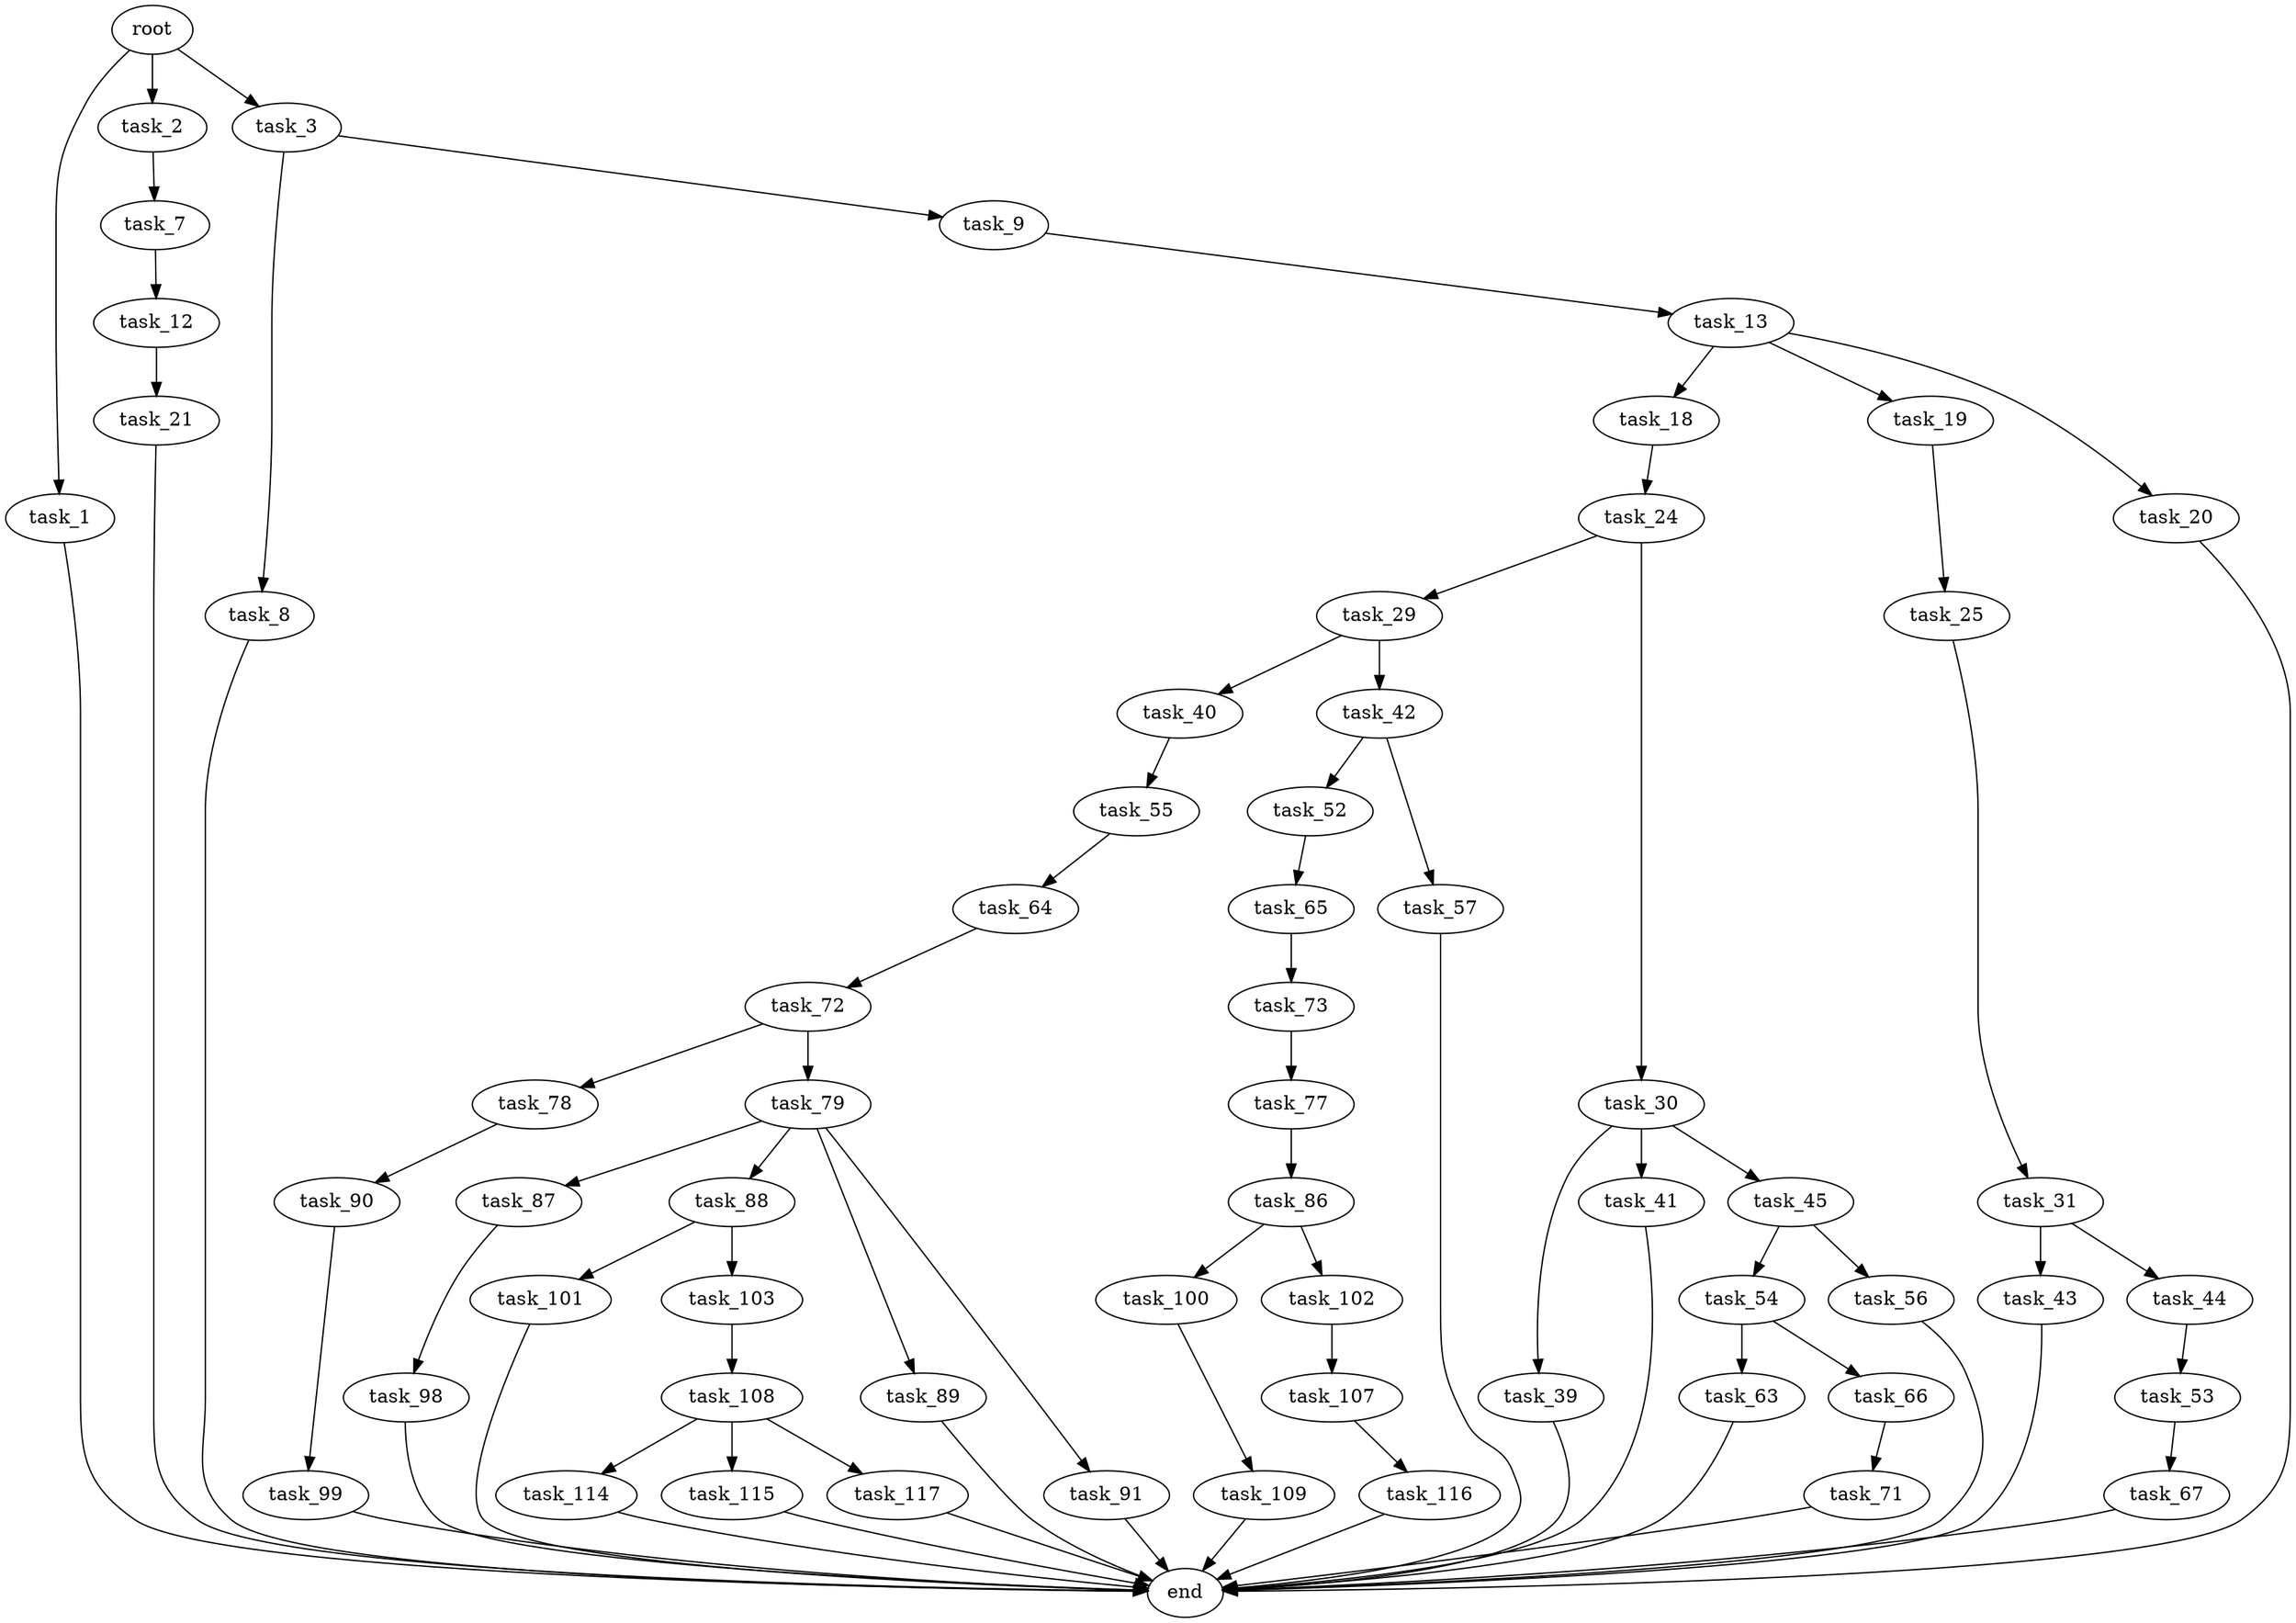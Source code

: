 digraph G {
  root [size="0.000000"];
  task_1 [size="64386713656.000000"];
  task_2 [size="134147876208.000000"];
  task_3 [size="579401868528.000000"];
  end [size="0.000000"];
  task_7 [size="231928233984.000000"];
  task_8 [size="394075231108.000000"];
  task_9 [size="134217728000.000000"];
  task_12 [size="368293445632.000000"];
  task_13 [size="134217728000.000000"];
  task_21 [size="8589934592.000000"];
  task_18 [size="3658282961.000000"];
  task_19 [size="29803535190.000000"];
  task_20 [size="18136509506.000000"];
  task_24 [size="12838589231.000000"];
  task_25 [size="7323952161.000000"];
  task_29 [size="186282511740.000000"];
  task_30 [size="157487378674.000000"];
  task_31 [size="281659615227.000000"];
  task_40 [size="16206804282.000000"];
  task_42 [size="1073741824000.000000"];
  task_39 [size="4068046078.000000"];
  task_41 [size="134217728000.000000"];
  task_45 [size="549755813888.000000"];
  task_43 [size="180388377068.000000"];
  task_44 [size="7804795952.000000"];
  task_55 [size="12488216750.000000"];
  task_52 [size="464234981708.000000"];
  task_57 [size="3640187794.000000"];
  task_53 [size="267882587736.000000"];
  task_54 [size="4177959504.000000"];
  task_56 [size="28172730928.000000"];
  task_65 [size="368293445632.000000"];
  task_67 [size="1918887470.000000"];
  task_63 [size="19939113278.000000"];
  task_66 [size="29909061444.000000"];
  task_64 [size="549755813888.000000"];
  task_72 [size="1073741824000.000000"];
  task_73 [size="354096537116.000000"];
  task_71 [size="8589934592.000000"];
  task_78 [size="28991029248.000000"];
  task_79 [size="169760650356.000000"];
  task_77 [size="134217728000.000000"];
  task_86 [size="549755813888.000000"];
  task_90 [size="27520767583.000000"];
  task_87 [size="1502371778.000000"];
  task_88 [size="1394328291903.000000"];
  task_89 [size="6426290763.000000"];
  task_91 [size="18680456783.000000"];
  task_100 [size="1073741824000.000000"];
  task_102 [size="231928233984.000000"];
  task_98 [size="8589934592.000000"];
  task_101 [size="429877714552.000000"];
  task_103 [size="44750957757.000000"];
  task_99 [size="83879870338.000000"];
  task_109 [size="98105895019.000000"];
  task_107 [size="307271984322.000000"];
  task_108 [size="782757789696.000000"];
  task_116 [size="1321668071566.000000"];
  task_114 [size="23208312432.000000"];
  task_115 [size="8589934592.000000"];
  task_117 [size="27548909156.000000"];

  root -> task_1 [size="1.000000"];
  root -> task_2 [size="1.000000"];
  root -> task_3 [size="1.000000"];
  task_1 -> end [size="1.000000"];
  task_2 -> task_7 [size="134217728.000000"];
  task_3 -> task_8 [size="411041792.000000"];
  task_3 -> task_9 [size="411041792.000000"];
  task_7 -> task_12 [size="301989888.000000"];
  task_8 -> end [size="1.000000"];
  task_9 -> task_13 [size="209715200.000000"];
  task_12 -> task_21 [size="411041792.000000"];
  task_13 -> task_18 [size="209715200.000000"];
  task_13 -> task_19 [size="209715200.000000"];
  task_13 -> task_20 [size="209715200.000000"];
  task_21 -> end [size="1.000000"];
  task_18 -> task_24 [size="75497472.000000"];
  task_19 -> task_25 [size="33554432.000000"];
  task_20 -> end [size="1.000000"];
  task_24 -> task_29 [size="838860800.000000"];
  task_24 -> task_30 [size="838860800.000000"];
  task_25 -> task_31 [size="134217728.000000"];
  task_29 -> task_40 [size="134217728.000000"];
  task_29 -> task_42 [size="134217728.000000"];
  task_30 -> task_39 [size="301989888.000000"];
  task_30 -> task_41 [size="301989888.000000"];
  task_30 -> task_45 [size="301989888.000000"];
  task_31 -> task_43 [size="209715200.000000"];
  task_31 -> task_44 [size="209715200.000000"];
  task_40 -> task_55 [size="536870912.000000"];
  task_42 -> task_52 [size="838860800.000000"];
  task_42 -> task_57 [size="838860800.000000"];
  task_39 -> end [size="1.000000"];
  task_41 -> end [size="1.000000"];
  task_45 -> task_54 [size="536870912.000000"];
  task_45 -> task_56 [size="536870912.000000"];
  task_43 -> end [size="1.000000"];
  task_44 -> task_53 [size="301989888.000000"];
  task_55 -> task_64 [size="209715200.000000"];
  task_52 -> task_65 [size="411041792.000000"];
  task_57 -> end [size="1.000000"];
  task_53 -> task_67 [size="209715200.000000"];
  task_54 -> task_63 [size="134217728.000000"];
  task_54 -> task_66 [size="134217728.000000"];
  task_56 -> end [size="1.000000"];
  task_65 -> task_73 [size="411041792.000000"];
  task_67 -> end [size="1.000000"];
  task_63 -> end [size="1.000000"];
  task_66 -> task_71 [size="838860800.000000"];
  task_64 -> task_72 [size="536870912.000000"];
  task_72 -> task_78 [size="838860800.000000"];
  task_72 -> task_79 [size="838860800.000000"];
  task_73 -> task_77 [size="301989888.000000"];
  task_71 -> end [size="1.000000"];
  task_78 -> task_90 [size="75497472.000000"];
  task_79 -> task_87 [size="134217728.000000"];
  task_79 -> task_88 [size="134217728.000000"];
  task_79 -> task_89 [size="134217728.000000"];
  task_79 -> task_91 [size="134217728.000000"];
  task_77 -> task_86 [size="209715200.000000"];
  task_86 -> task_100 [size="536870912.000000"];
  task_86 -> task_102 [size="536870912.000000"];
  task_90 -> task_99 [size="75497472.000000"];
  task_87 -> task_98 [size="33554432.000000"];
  task_88 -> task_101 [size="838860800.000000"];
  task_88 -> task_103 [size="838860800.000000"];
  task_89 -> end [size="1.000000"];
  task_91 -> end [size="1.000000"];
  task_100 -> task_109 [size="838860800.000000"];
  task_102 -> task_107 [size="301989888.000000"];
  task_98 -> end [size="1.000000"];
  task_101 -> end [size="1.000000"];
  task_103 -> task_108 [size="33554432.000000"];
  task_99 -> end [size="1.000000"];
  task_109 -> end [size="1.000000"];
  task_107 -> task_116 [size="209715200.000000"];
  task_108 -> task_114 [size="679477248.000000"];
  task_108 -> task_115 [size="679477248.000000"];
  task_108 -> task_117 [size="679477248.000000"];
  task_116 -> end [size="1.000000"];
  task_114 -> end [size="1.000000"];
  task_115 -> end [size="1.000000"];
  task_117 -> end [size="1.000000"];
}
